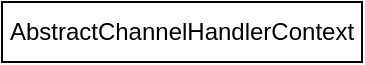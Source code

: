 <mxfile version="21.5.0" type="github">
  <diagram name="Page-1" id="of8g5er7r7XSGEPGMquY">
    <mxGraphModel dx="709" dy="482" grid="1" gridSize="10" guides="1" tooltips="1" connect="1" arrows="1" fold="1" page="1" pageScale="1" pageWidth="827" pageHeight="1169" math="0" shadow="0">
      <root>
        <mxCell id="0" />
        <mxCell id="1" parent="0" />
        <mxCell id="778Xzy9ah3qXj6_bfiE4-1" value="AbstractChannelHandlerContext" style="rounded=0;whiteSpace=wrap;html=1;" vertex="1" parent="1">
          <mxGeometry x="300" y="480" width="180" height="30" as="geometry" />
        </mxCell>
      </root>
    </mxGraphModel>
  </diagram>
</mxfile>
